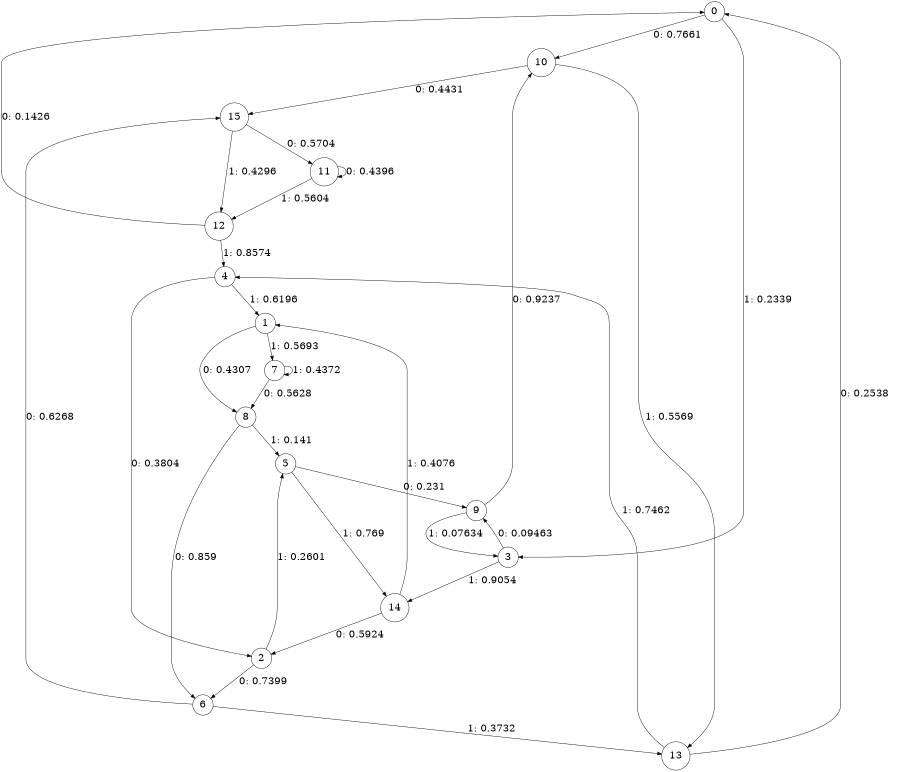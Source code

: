 digraph "ch21concat_phase3_L4" {
size = "6,8.5";
ratio = "fill";
node [shape = circle];
node [fontsize = 24];
edge [fontsize = 24];
0 -> 10 [label = "0: 0.7661   "];
0 -> 3 [label = "1: 0.2339   "];
1 -> 8 [label = "0: 0.4307   "];
1 -> 7 [label = "1: 0.5693   "];
2 -> 6 [label = "0: 0.7399   "];
2 -> 5 [label = "1: 0.2601   "];
3 -> 9 [label = "0: 0.09463  "];
3 -> 14 [label = "1: 0.9054   "];
4 -> 2 [label = "0: 0.3804   "];
4 -> 1 [label = "1: 0.6196   "];
5 -> 9 [label = "0: 0.231    "];
5 -> 14 [label = "1: 0.769    "];
6 -> 15 [label = "0: 0.6268   "];
6 -> 13 [label = "1: 0.3732   "];
7 -> 8 [label = "0: 0.5628   "];
7 -> 7 [label = "1: 0.4372   "];
8 -> 6 [label = "0: 0.859    "];
8 -> 5 [label = "1: 0.141    "];
9 -> 10 [label = "0: 0.9237   "];
9 -> 3 [label = "1: 0.07634  "];
10 -> 15 [label = "0: 0.4431   "];
10 -> 13 [label = "1: 0.5569   "];
11 -> 11 [label = "0: 0.4396   "];
11 -> 12 [label = "1: 0.5604   "];
12 -> 0 [label = "0: 0.1426   "];
12 -> 4 [label = "1: 0.8574   "];
13 -> 0 [label = "0: 0.2538   "];
13 -> 4 [label = "1: 0.7462   "];
14 -> 2 [label = "0: 0.5924   "];
14 -> 1 [label = "1: 0.4076   "];
15 -> 11 [label = "0: 0.5704   "];
15 -> 12 [label = "1: 0.4296   "];
}